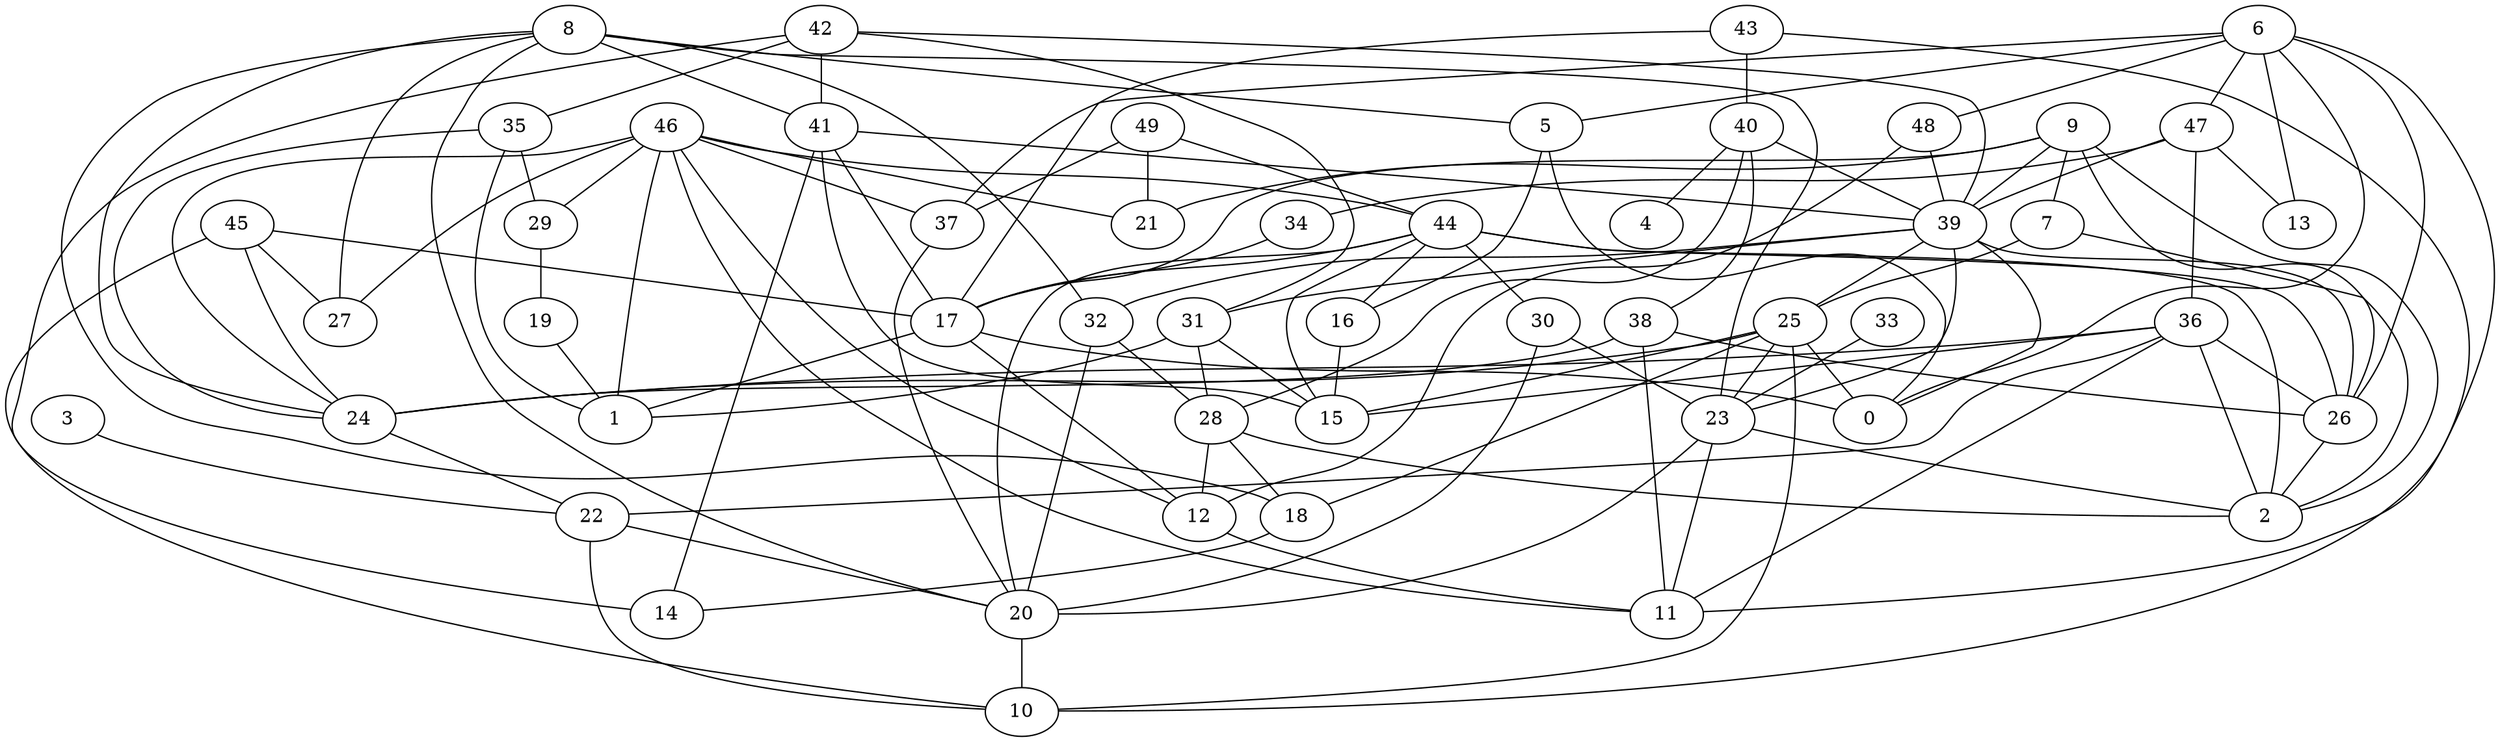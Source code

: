 digraph GG_graph {

subgraph G_graph {
edge [color = black]
"33" -> "23" [dir = none]
"43" -> "40" [dir = none]
"8" -> "27" [dir = none]
"48" -> "12" [dir = none]
"38" -> "24" [dir = none]
"31" -> "1" [dir = none]
"22" -> "20" [dir = none]
"29" -> "19" [dir = none]
"46" -> "44" [dir = none]
"46" -> "12" [dir = none]
"46" -> "27" [dir = none]
"46" -> "1" [dir = none]
"46" -> "11" [dir = none]
"46" -> "21" [dir = none]
"46" -> "24" [dir = none]
"9" -> "7" [dir = none]
"9" -> "2" [dir = none]
"9" -> "39" [dir = none]
"40" -> "4" [dir = none]
"40" -> "39" [dir = none]
"17" -> "0" [dir = none]
"36" -> "15" [dir = none]
"3" -> "22" [dir = none]
"45" -> "10" [dir = none]
"45" -> "24" [dir = none]
"6" -> "47" [dir = none]
"6" -> "26" [dir = none]
"6" -> "5" [dir = none]
"6" -> "37" [dir = none]
"6" -> "13" [dir = none]
"6" -> "0" [dir = none]
"39" -> "32" [dir = none]
"39" -> "23" [dir = none]
"39" -> "0" [dir = none]
"39" -> "25" [dir = none]
"23" -> "20" [dir = none]
"34" -> "17" [dir = none]
"28" -> "2" [dir = none]
"41" -> "15" [dir = none]
"41" -> "14" [dir = none]
"41" -> "39" [dir = none]
"42" -> "35" [dir = none]
"49" -> "37" [dir = none]
"25" -> "18" [dir = none]
"25" -> "24" [dir = none]
"35" -> "29" [dir = none]
"35" -> "24" [dir = none]
"44" -> "30" [dir = none]
"44" -> "16" [dir = none]
"26" -> "2" [dir = none]
"12" -> "11" [dir = none]
"8" -> "18" [dir = none]
"32" -> "28" [dir = none]
"35" -> "1" [dir = none]
"36" -> "26" [dir = none]
"31" -> "15" [dir = none]
"38" -> "26" [dir = none]
"8" -> "32" [dir = none]
"47" -> "13" [dir = none]
"28" -> "12" [dir = none]
"45" -> "27" [dir = none]
"8" -> "41" [dir = none]
"44" -> "20" [dir = none]
"25" -> "15" [dir = none]
"39" -> "31" [dir = none]
"37" -> "20" [dir = none]
"32" -> "20" [dir = none]
"42" -> "39" [dir = none]
"42" -> "14" [dir = none]
"8" -> "20" [dir = none]
"36" -> "11" [dir = none]
"25" -> "23" [dir = none]
"39" -> "26" [dir = none]
"31" -> "28" [dir = none]
"44" -> "26" [dir = none]
"48" -> "39" [dir = none]
"36" -> "2" [dir = none]
"38" -> "11" [dir = none]
"36" -> "24" [dir = none]
"30" -> "20" [dir = none]
"9" -> "21" [dir = none]
"24" -> "22" [dir = none]
"44" -> "17" [dir = none]
"8" -> "23" [dir = none]
"30" -> "23" [dir = none]
"22" -> "10" [dir = none]
"25" -> "10" [dir = none]
"44" -> "15" [dir = none]
"23" -> "2" [dir = none]
"49" -> "44" [dir = none]
"6" -> "48" [dir = none]
"42" -> "41" [dir = none]
"43" -> "17" [dir = none]
"25" -> "0" [dir = none]
"7" -> "2" [dir = none]
"36" -> "22" [dir = none]
"5" -> "16" [dir = none]
"41" -> "17" [dir = none]
"18" -> "14" [dir = none]
"46" -> "37" [dir = none]
"40" -> "38" [dir = none]
"9" -> "26" [dir = none]
"47" -> "36" [dir = none]
"8" -> "5" [dir = none]
"44" -> "2" [dir = none]
"7" -> "25" [dir = none]
"23" -> "11" [dir = none]
"20" -> "10" [dir = none]
"5" -> "0" [dir = none]
"40" -> "28" [dir = none]
"28" -> "18" [dir = none]
"8" -> "24" [dir = none]
"9" -> "17" [dir = none]
"42" -> "31" [dir = none]
"17" -> "12" [dir = none]
"47" -> "34" [dir = none]
"16" -> "15" [dir = none]
"6" -> "11" [dir = none]
"43" -> "10" [dir = none]
"46" -> "29" [dir = none]
"47" -> "39" [dir = none]
"19" -> "1" [dir = none]
"45" -> "17" [dir = none]
"49" -> "21" [dir = none]
"17" -> "1" [dir = none]
}

}
